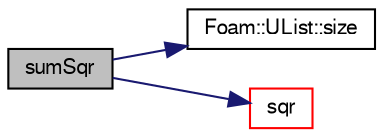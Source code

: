 digraph "sumSqr"
{
  bgcolor="transparent";
  edge [fontname="FreeSans",fontsize="10",labelfontname="FreeSans",labelfontsize="10"];
  node [fontname="FreeSans",fontsize="10",shape=record];
  rankdir="LR";
  Node67187 [label="sumSqr",height=0.2,width=0.4,color="black", fillcolor="grey75", style="filled", fontcolor="black"];
  Node67187 -> Node67188 [color="midnightblue",fontsize="10",style="solid",fontname="FreeSans"];
  Node67188 [label="Foam::UList::size",height=0.2,width=0.4,color="black",URL="$a25698.html#a47b3bf30da1eb3ab8076b5fbe00e0494",tooltip="Return the number of elements in the UList. "];
  Node67187 -> Node67189 [color="midnightblue",fontsize="10",style="solid",fontname="FreeSans"];
  Node67189 [label="sqr",height=0.2,width=0.4,color="red",URL="$a21124.html#a277dc11c581d53826ab5090b08f3b17b"];
}

